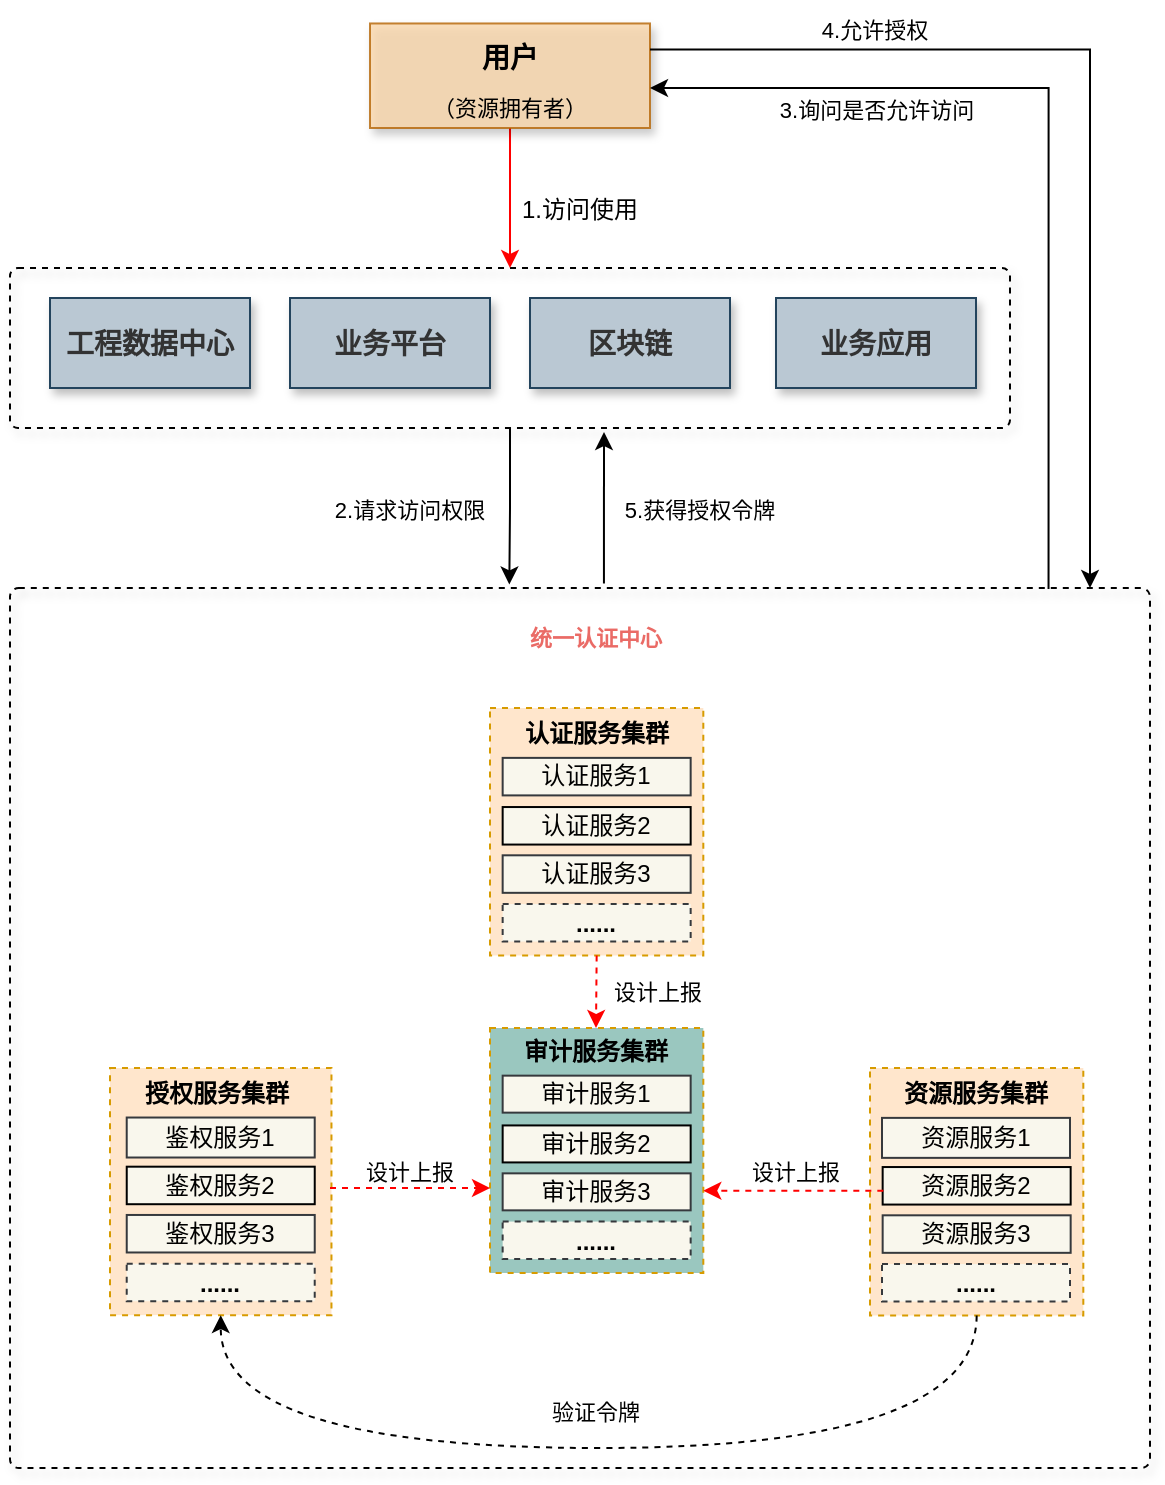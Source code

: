 <mxfile version="18.2.0" type="github" pages="2">
  <diagram id="8Mcmq0ioaoLnQd22ZTMx" name="第 1 页">
    <mxGraphModel dx="723" dy="438" grid="1" gridSize="10" guides="1" tooltips="1" connect="1" arrows="1" fold="1" page="1" pageScale="1" pageWidth="300" pageHeight="900" math="0" shadow="0">
      <root>
        <mxCell id="0" />
        <mxCell id="1" parent="0" />
        <mxCell id="Qy1Y6E39n3u61H79zV9y-25" value="" style="rounded=1;whiteSpace=wrap;html=1;shadow=1;fontSize=11;strokeWidth=1;fillColor=none;dashed=1;arcSize=5;" vertex="1" parent="1">
          <mxGeometry x="10" y="160" width="500" height="80" as="geometry" />
        </mxCell>
        <mxCell id="xZrQEDNqEejDbcOTDLVU-12" value="" style="text;html=1;fillColor=none;align=center;verticalAlign=middle;whiteSpace=wrap;fontSize=54;fontStyle=1;shadow=1;rounded=1;glass=0;sketch=0;arcSize=1;dashed=1;strokeWidth=1;container=0;strokeColor=default;" parent="1" vertex="1">
          <mxGeometry x="10" y="320" width="570" height="440" as="geometry" />
        </mxCell>
        <mxCell id="Qy1Y6E39n3u61H79zV9y-2" value="" style="edgeStyle=orthogonalEdgeStyle;elbow=horizontal;endArrow=classic;html=1;rounded=0;jumpStyle=none;exitX=0.5;exitY=1;exitDx=0;exitDy=0;entryX=0.438;entryY=-0.004;entryDx=0;entryDy=0;entryPerimeter=0;" edge="1" parent="1" source="Qy1Y6E39n3u61H79zV9y-25" target="xZrQEDNqEejDbcOTDLVU-12">
          <mxGeometry width="50" height="50" relative="1" as="geometry">
            <mxPoint x="410" y="320" as="sourcePoint" />
            <mxPoint x="270" y="320" as="targetPoint" />
          </mxGeometry>
        </mxCell>
        <mxCell id="Qy1Y6E39n3u61H79zV9y-9" value="" style="group" vertex="1" connectable="0" parent="1">
          <mxGeometry x="250" y="540" width="106.66" height="122.49" as="geometry" />
        </mxCell>
        <mxCell id="umusgo-0xjPPcqwDhXVJ-3" value="" style="rounded=0;whiteSpace=wrap;html=1;shadow=0;glass=0;sketch=0;fillColor=#9AC7BF;strokeColor=#d79b00;dashed=1;" parent="Qy1Y6E39n3u61H79zV9y-9" vertex="1">
          <mxGeometry width="106.66" height="122.49" as="geometry" />
        </mxCell>
        <mxCell id="umusgo-0xjPPcqwDhXVJ-4" value="&lt;font style=&quot;font-size: 12px;&quot;&gt;&lt;b&gt;审计服务集群&lt;/b&gt;&lt;/font&gt;" style="text;html=1;strokeColor=none;fillColor=none;align=center;verticalAlign=middle;whiteSpace=wrap;rounded=0;shadow=1;fontSize=16;" parent="Qy1Y6E39n3u61H79zV9y-9" vertex="1">
          <mxGeometry x="3.33" y="0.44" width="100" height="18.49" as="geometry" />
        </mxCell>
        <mxCell id="umusgo-0xjPPcqwDhXVJ-5" value="审计服务1" style="rounded=0;whiteSpace=wrap;html=1;shadow=0;fontSize=12;fillColor=#f9f7ed;strokeColor=#36393d;" parent="Qy1Y6E39n3u61H79zV9y-9" vertex="1">
          <mxGeometry x="6.33" y="23.826" width="94.0" height="18.493" as="geometry" />
        </mxCell>
        <mxCell id="umusgo-0xjPPcqwDhXVJ-6" value="审计服务2" style="rounded=0;whiteSpace=wrap;html=1;shadow=0;fontSize=12;fillColor=#f9f7ed;strokeColor=default;" parent="Qy1Y6E39n3u61H79zV9y-9" vertex="1">
          <mxGeometry x="6.33" y="48.717" width="94.0" height="18.493" as="geometry" />
        </mxCell>
        <mxCell id="umusgo-0xjPPcqwDhXVJ-7" value="审计服务3" style="rounded=0;whiteSpace=wrap;html=1;shadow=0;fontSize=12;fillColor=#f9f7ed;strokeColor=#36393d;" parent="Qy1Y6E39n3u61H79zV9y-9" vertex="1">
          <mxGeometry x="6.33" y="72.675" width="94.0" height="18.493" as="geometry" />
        </mxCell>
        <mxCell id="WMYxRCIe_ST6EQH2v5ZK-8" value="&lt;b&gt;......&lt;/b&gt;" style="rounded=0;whiteSpace=wrap;html=1;shadow=0;fontSize=12;fillColor=#f9f7ed;strokeColor=#36393d;dashed=1;verticalAlign=bottom;align=center;" vertex="1" parent="Qy1Y6E39n3u61H79zV9y-9">
          <mxGeometry x="6.33" y="96.786" width="94" height="18.759" as="geometry" />
        </mxCell>
        <mxCell id="Qy1Y6E39n3u61H79zV9y-6" value="" style="group" vertex="1" connectable="0" parent="1">
          <mxGeometry x="250" y="380" width="106.66" height="123.74" as="geometry" />
        </mxCell>
        <mxCell id="xZrQEDNqEejDbcOTDLVU-16" value="" style="rounded=0;whiteSpace=wrap;html=1;shadow=0;glass=0;sketch=0;fillColor=#ffe6cc;strokeColor=#d79b00;dashed=1;" parent="Qy1Y6E39n3u61H79zV9y-6" vertex="1">
          <mxGeometry width="106.66" height="123.74" as="geometry" />
        </mxCell>
        <mxCell id="xZrQEDNqEejDbcOTDLVU-17" value="&lt;span style=&quot;font-size: 12px;&quot;&gt;&lt;b&gt;认证服务集群&lt;/b&gt;&lt;/span&gt;" style="text;html=1;strokeColor=none;fillColor=none;align=center;verticalAlign=middle;whiteSpace=wrap;rounded=0;shadow=1;fontSize=16;" parent="Qy1Y6E39n3u61H79zV9y-6" vertex="1">
          <mxGeometry x="13.83" y="1.249" width="79" height="18.759" as="geometry" />
        </mxCell>
        <mxCell id="xZrQEDNqEejDbcOTDLVU-18" value="认证服务1" style="rounded=0;whiteSpace=wrap;html=1;shadow=0;fontSize=12;fillColor=#f9f7ed;strokeColor=#36393d;" parent="Qy1Y6E39n3u61H79zV9y-6" vertex="1">
          <mxGeometry x="6.33" y="24.938" width="94" height="18.759" as="geometry" />
        </mxCell>
        <mxCell id="xZrQEDNqEejDbcOTDLVU-19" value="认证服务2" style="rounded=0;whiteSpace=wrap;html=1;shadow=0;fontSize=12;fillColor=#f9f7ed;strokeColor=default;" parent="Qy1Y6E39n3u61H79zV9y-6" vertex="1">
          <mxGeometry x="6.33" y="49.519" width="94" height="18.759" as="geometry" />
        </mxCell>
        <mxCell id="xZrQEDNqEejDbcOTDLVU-20" value="认证服务3" style="rounded=0;whiteSpace=wrap;html=1;shadow=0;fontSize=12;fillColor=#f9f7ed;strokeColor=#36393d;" parent="Qy1Y6E39n3u61H79zV9y-6" vertex="1">
          <mxGeometry x="6.33" y="73.656" width="94" height="18.759" as="geometry" />
        </mxCell>
        <mxCell id="WMYxRCIe_ST6EQH2v5ZK-2" value="&lt;b&gt;......&lt;/b&gt;" style="rounded=0;whiteSpace=wrap;html=1;shadow=0;fontSize=12;fillColor=#f9f7ed;strokeColor=#36393d;dashed=1;verticalAlign=bottom;align=center;" vertex="1" parent="Qy1Y6E39n3u61H79zV9y-6">
          <mxGeometry x="6.33" y="98.036" width="94" height="18.759" as="geometry" />
        </mxCell>
        <mxCell id="Qy1Y6E39n3u61H79zV9y-8" value="" style="group" vertex="1" connectable="0" parent="1">
          <mxGeometry x="440" y="560" width="106.66" height="123.74" as="geometry" />
        </mxCell>
        <mxCell id="xZrQEDNqEejDbcOTDLVU-28" value="" style="rounded=0;whiteSpace=wrap;html=1;shadow=0;glass=0;sketch=0;fillColor=#ffe6cc;strokeColor=#d79b00;dashed=1;" parent="Qy1Y6E39n3u61H79zV9y-8" vertex="1">
          <mxGeometry width="106.66" height="123.74" as="geometry" />
        </mxCell>
        <mxCell id="xZrQEDNqEejDbcOTDLVU-29" value="&lt;font style=&quot;font-size: 12px;&quot;&gt;&lt;b&gt;资源服务集群&lt;/b&gt;&lt;/font&gt;" style="text;html=1;strokeColor=none;fillColor=none;align=center;verticalAlign=middle;whiteSpace=wrap;rounded=0;shadow=1;fontSize=16;" parent="Qy1Y6E39n3u61H79zV9y-8" vertex="1">
          <mxGeometry x="3" y="1.248" width="100" height="18.76" as="geometry" />
        </mxCell>
        <mxCell id="xZrQEDNqEejDbcOTDLVU-30" value="资源服务1" style="rounded=0;whiteSpace=wrap;html=1;shadow=0;fontSize=12;fillColor=#f9f7ed;strokeColor=#36393d;" parent="Qy1Y6E39n3u61H79zV9y-8" vertex="1">
          <mxGeometry x="6" y="24.938" width="94" height="19.99" as="geometry" />
        </mxCell>
        <mxCell id="xZrQEDNqEejDbcOTDLVU-31" value="资源服务2" style="rounded=0;whiteSpace=wrap;html=1;shadow=0;fontSize=12;fillColor=#f9f7ed;strokeColor=default;" parent="Qy1Y6E39n3u61H79zV9y-8" vertex="1">
          <mxGeometry x="6.33" y="49.519" width="94" height="18.759" as="geometry" />
        </mxCell>
        <mxCell id="xZrQEDNqEejDbcOTDLVU-32" value="资源服务3" style="rounded=0;whiteSpace=wrap;html=1;shadow=0;fontSize=12;fillColor=#f9f7ed;strokeColor=#36393d;" parent="Qy1Y6E39n3u61H79zV9y-8" vertex="1">
          <mxGeometry x="6.33" y="73.656" width="94" height="18.759" as="geometry" />
        </mxCell>
        <mxCell id="WMYxRCIe_ST6EQH2v5ZK-5" value="&lt;b&gt;......&lt;/b&gt;" style="rounded=0;whiteSpace=wrap;html=1;shadow=0;fontSize=12;fillColor=#f9f7ed;strokeColor=#36393d;dashed=1;verticalAlign=bottom;align=center;" vertex="1" parent="Qy1Y6E39n3u61H79zV9y-8">
          <mxGeometry x="6.0" y="98.036" width="94" height="18.759" as="geometry" />
        </mxCell>
        <mxCell id="Qy1Y6E39n3u61H79zV9y-7" value="" style="group" vertex="1" connectable="0" parent="1">
          <mxGeometry x="60.0" y="560" width="110.73" height="123.57" as="geometry" />
        </mxCell>
        <mxCell id="xZrQEDNqEejDbcOTDLVU-22" value="" style="rounded=0;whiteSpace=wrap;html=1;shadow=0;glass=0;sketch=0;fillColor=#ffe6cc;strokeColor=#d79b00;dashed=1;" parent="Qy1Y6E39n3u61H79zV9y-7" vertex="1">
          <mxGeometry width="110.73" height="123.57" as="geometry" />
        </mxCell>
        <mxCell id="xZrQEDNqEejDbcOTDLVU-23" value="&lt;font style=&quot;font-size: 12px;&quot;&gt;&lt;b&gt;授权服务集群&lt;/b&gt;&lt;/font&gt;" style="text;html=1;strokeColor=none;fillColor=none;align=center;verticalAlign=middle;whiteSpace=wrap;rounded=0;shadow=1;fontSize=16;" parent="Qy1Y6E39n3u61H79zV9y-7" vertex="1">
          <mxGeometry x="13.83" y="1.254" width="79" height="18.759" as="geometry" />
        </mxCell>
        <mxCell id="xZrQEDNqEejDbcOTDLVU-24" value="鉴权服务1" style="rounded=0;whiteSpace=wrap;html=1;shadow=0;fontSize=12;fillColor=#f9f7ed;strokeColor=#36393d;" parent="Qy1Y6E39n3u61H79zV9y-7" vertex="1">
          <mxGeometry x="8.36" y="24.763" width="94" height="19.99" as="geometry" />
        </mxCell>
        <mxCell id="xZrQEDNqEejDbcOTDLVU-25" value="鉴权服务2" style="rounded=0;whiteSpace=wrap;html=1;shadow=0;fontSize=12;fillColor=#f9f7ed;strokeColor=default;" parent="Qy1Y6E39n3u61H79zV9y-7" vertex="1">
          <mxGeometry x="8.37" y="49.344" width="94" height="18.759" as="geometry" />
        </mxCell>
        <mxCell id="xZrQEDNqEejDbcOTDLVU-26" value="鉴权服务3" style="rounded=0;whiteSpace=wrap;html=1;shadow=0;fontSize=12;fillColor=#f9f7ed;strokeColor=#36393d;" parent="Qy1Y6E39n3u61H79zV9y-7" vertex="1">
          <mxGeometry x="8.37" y="73.481" width="94" height="18.759" as="geometry" />
        </mxCell>
        <mxCell id="WMYxRCIe_ST6EQH2v5ZK-4" value="&lt;b&gt;......&lt;/b&gt;" style="rounded=0;whiteSpace=wrap;html=1;shadow=0;fontSize=12;fillColor=#f9f7ed;strokeColor=#36393d;dashed=1;verticalAlign=bottom;align=center;" vertex="1" parent="Qy1Y6E39n3u61H79zV9y-7">
          <mxGeometry x="8.36" y="97.866" width="94" height="18.759" as="geometry" />
        </mxCell>
        <mxCell id="Qy1Y6E39n3u61H79zV9y-18" style="edgeStyle=orthogonalEdgeStyle;rounded=0;jumpStyle=none;orthogonalLoop=1;jettySize=auto;html=1;entryX=0.5;entryY=0;entryDx=0;entryDy=0;fontSize=14;strokeColor=#FF0000;" edge="1" parent="1" source="Qy1Y6E39n3u61H79zV9y-15" target="Qy1Y6E39n3u61H79zV9y-25">
          <mxGeometry relative="1" as="geometry" />
        </mxCell>
        <mxCell id="Qy1Y6E39n3u61H79zV9y-15" value="&lt;font style=&quot;&quot;&gt;&lt;span style=&quot;font-weight: bold; font-size: 14px;&quot;&gt;用户&lt;br&gt;&lt;/span&gt;&lt;font style=&quot;font-size: 11px;&quot;&gt;（资源拥有者）&lt;/font&gt;&lt;/font&gt;" style="rounded=0;whiteSpace=wrap;html=1;shadow=1;glass=0;sketch=0;fontSize=20;fillColor=#fad7ac;strokeColor=#b46504;opacity=80;" vertex="1" parent="1">
          <mxGeometry x="190" y="37.73" width="140" height="52.27" as="geometry" />
        </mxCell>
        <mxCell id="Qy1Y6E39n3u61H79zV9y-19" value="&lt;font style=&quot;font-size: 12px;&quot;&gt;1.访问使用&lt;/font&gt;" style="text;html=1;strokeColor=none;fillColor=none;align=center;verticalAlign=middle;whiteSpace=wrap;rounded=0;shadow=1;fontSize=14;" vertex="1" parent="1">
          <mxGeometry x="255" y="120" width="80" height="20" as="geometry" />
        </mxCell>
        <mxCell id="Qy1Y6E39n3u61H79zV9y-20" value="&lt;font style=&quot;font-size: 11px;&quot;&gt;2.请求访问权限&lt;/font&gt;" style="text;html=1;strokeColor=none;fillColor=none;align=center;verticalAlign=middle;whiteSpace=wrap;rounded=0;shadow=1;fontSize=14;" vertex="1" parent="1">
          <mxGeometry x="165" y="270" width="90" height="20" as="geometry" />
        </mxCell>
        <mxCell id="Qy1Y6E39n3u61H79zV9y-22" value="" style="edgeStyle=orthogonalEdgeStyle;elbow=horizontal;endArrow=classic;html=1;rounded=0;jumpStyle=none;exitX=0.911;exitY=0.001;exitDx=0;exitDy=0;exitPerimeter=0;entryX=1;entryY=0.617;entryDx=0;entryDy=0;entryPerimeter=0;" edge="1" parent="1" source="xZrQEDNqEejDbcOTDLVU-12" target="Qy1Y6E39n3u61H79zV9y-15">
          <mxGeometry width="50" height="50" relative="1" as="geometry">
            <mxPoint x="530" y="300" as="sourcePoint" />
            <mxPoint x="340" y="80" as="targetPoint" />
            <Array as="points">
              <mxPoint x="529" y="70" />
            </Array>
          </mxGeometry>
        </mxCell>
        <mxCell id="Qy1Y6E39n3u61H79zV9y-23" value="&lt;font style=&quot;font-size: 11px;&quot;&gt;3.询问是否允许访问&lt;/font&gt;" style="text;html=1;strokeColor=none;fillColor=none;align=center;verticalAlign=middle;whiteSpace=wrap;rounded=0;shadow=1;fontSize=14;" vertex="1" parent="1">
          <mxGeometry x="386.66" y="70" width="113.34" height="20" as="geometry" />
        </mxCell>
        <mxCell id="Qy1Y6E39n3u61H79zV9y-29" value="&lt;b style=&quot;color: rgb(51, 51, 51); font-size: 14px;&quot;&gt;工程数据中心&lt;/b&gt;" style="rounded=0;whiteSpace=wrap;html=1;shadow=1;fontSize=11;strokeColor=#23445d;strokeWidth=1;fillColor=#bac8d3;" vertex="1" parent="1">
          <mxGeometry x="30" y="175" width="100" height="45" as="geometry" />
        </mxCell>
        <mxCell id="Qy1Y6E39n3u61H79zV9y-30" value="&lt;b style=&quot;color: rgb(51, 51, 51); font-size: 14px;&quot;&gt;业务平台&lt;/b&gt;" style="rounded=0;whiteSpace=wrap;html=1;shadow=1;fontSize=11;strokeColor=#23445d;strokeWidth=1;fillColor=#bac8d3;" vertex="1" parent="1">
          <mxGeometry x="150" y="175" width="100" height="45" as="geometry" />
        </mxCell>
        <mxCell id="Qy1Y6E39n3u61H79zV9y-31" value="&lt;b style=&quot;color: rgb(51, 51, 51); font-size: 14px;&quot;&gt;区块链&lt;/b&gt;" style="rounded=0;whiteSpace=wrap;html=1;shadow=1;fontSize=11;strokeColor=#23445d;strokeWidth=1;fillColor=#bac8d3;" vertex="1" parent="1">
          <mxGeometry x="270" y="175" width="100" height="45" as="geometry" />
        </mxCell>
        <mxCell id="Qy1Y6E39n3u61H79zV9y-32" value="&lt;b style=&quot;color: rgb(51, 51, 51); font-size: 14px;&quot;&gt;业务应用&lt;/b&gt;" style="rounded=0;whiteSpace=wrap;html=1;shadow=1;fontSize=11;strokeColor=#23445d;strokeWidth=1;fillColor=#bac8d3;" vertex="1" parent="1">
          <mxGeometry x="393" y="175" width="100" height="45" as="geometry" />
        </mxCell>
        <mxCell id="Qy1Y6E39n3u61H79zV9y-33" value="" style="edgeStyle=orthogonalEdgeStyle;elbow=horizontal;endArrow=classic;html=1;rounded=0;jumpStyle=none;exitX=1;exitY=0.25;exitDx=0;exitDy=0;" edge="1" parent="1" source="Qy1Y6E39n3u61H79zV9y-15">
          <mxGeometry width="50" height="50" relative="1" as="geometry">
            <mxPoint x="340" y="50" as="sourcePoint" />
            <mxPoint x="550" y="320" as="targetPoint" />
            <Array as="points">
              <mxPoint x="550" y="51" />
              <mxPoint x="550" y="320" />
            </Array>
          </mxGeometry>
        </mxCell>
        <mxCell id="Qy1Y6E39n3u61H79zV9y-36" value="&lt;font style=&quot;font-size: 11px;&quot;&gt;4.允许授权&lt;/font&gt;" style="text;html=1;strokeColor=none;fillColor=none;align=center;verticalAlign=middle;whiteSpace=wrap;rounded=0;shadow=1;fontSize=14;" vertex="1" parent="1">
          <mxGeometry x="386.33" y="30" width="113.34" height="20" as="geometry" />
        </mxCell>
        <mxCell id="Qy1Y6E39n3u61H79zV9y-37" value="" style="edgeStyle=orthogonalEdgeStyle;elbow=horizontal;endArrow=classic;html=1;rounded=0;jumpStyle=none;entryX=0.594;entryY=1.025;entryDx=0;entryDy=0;entryPerimeter=0;exitX=0.521;exitY=-0.005;exitDx=0;exitDy=0;exitPerimeter=0;" edge="1" parent="1" source="xZrQEDNqEejDbcOTDLVU-12" target="Qy1Y6E39n3u61H79zV9y-25">
          <mxGeometry width="50" height="50" relative="1" as="geometry">
            <mxPoint x="319" y="320" as="sourcePoint" />
            <mxPoint x="280" y="330" as="targetPoint" />
          </mxGeometry>
        </mxCell>
        <mxCell id="Qy1Y6E39n3u61H79zV9y-38" value="&lt;font style=&quot;font-size: 11px;&quot;&gt;5.获得授权令牌&lt;/font&gt;" style="text;html=1;strokeColor=none;fillColor=none;align=center;verticalAlign=middle;whiteSpace=wrap;rounded=0;shadow=1;fontSize=14;" vertex="1" parent="1">
          <mxGeometry x="310" y="270" width="90" height="20" as="geometry" />
        </mxCell>
        <mxCell id="Qy1Y6E39n3u61H79zV9y-46" style="edgeStyle=orthogonalEdgeStyle;rounded=0;jumpStyle=none;orthogonalLoop=1;jettySize=auto;html=1;fontSize=14;dashed=1;strokeColor=#FF0000;" edge="1" parent="1">
          <mxGeometry relative="1" as="geometry">
            <mxPoint x="446.66" y="621.37" as="sourcePoint" />
            <mxPoint x="356.66" y="621.37" as="targetPoint" />
          </mxGeometry>
        </mxCell>
        <mxCell id="Qy1Y6E39n3u61H79zV9y-47" style="edgeStyle=orthogonalEdgeStyle;rounded=0;jumpStyle=none;orthogonalLoop=1;jettySize=auto;html=1;fontSize=14;dashed=1;strokeColor=#FF0000;" edge="1" parent="1">
          <mxGeometry relative="1" as="geometry">
            <mxPoint x="170" y="620" as="sourcePoint" />
            <mxPoint x="250" y="620" as="targetPoint" />
          </mxGeometry>
        </mxCell>
        <mxCell id="Qy1Y6E39n3u61H79zV9y-48" style="edgeStyle=orthogonalEdgeStyle;rounded=0;jumpStyle=none;orthogonalLoop=1;jettySize=auto;html=1;fontSize=14;exitX=0.5;exitY=1;exitDx=0;exitDy=0;dashed=1;strokeColor=#FF0000;" edge="1" parent="1" source="xZrQEDNqEejDbcOTDLVU-16">
          <mxGeometry relative="1" as="geometry">
            <mxPoint x="450" y="630.935" as="sourcePoint" />
            <mxPoint x="303" y="540" as="targetPoint" />
          </mxGeometry>
        </mxCell>
        <mxCell id="Qy1Y6E39n3u61H79zV9y-50" value="&lt;b&gt;&lt;font color=&quot;#ea6b66&quot;&gt;统一认证中心&lt;/font&gt;&lt;/b&gt;" style="text;html=1;strokeColor=none;fillColor=none;align=center;verticalAlign=middle;whiteSpace=wrap;rounded=0;shadow=1;fontSize=11;" vertex="1" parent="1">
          <mxGeometry x="233.33" y="330" width="140" height="30" as="geometry" />
        </mxCell>
        <mxCell id="Qy1Y6E39n3u61H79zV9y-53" style="edgeStyle=orthogonalEdgeStyle;rounded=0;jumpStyle=none;orthogonalLoop=1;jettySize=auto;html=1;fontSize=14;curved=1;exitX=0.5;exitY=1;exitDx=0;exitDy=0;entryX=0.5;entryY=1;entryDx=0;entryDy=0;dashed=1;" edge="1" parent="1" source="xZrQEDNqEejDbcOTDLVU-28" target="xZrQEDNqEejDbcOTDLVU-22">
          <mxGeometry relative="1" as="geometry">
            <mxPoint x="260" y="451.833" as="sourcePoint" />
            <mxPoint x="123.333" y="601.254" as="targetPoint" />
            <Array as="points">
              <mxPoint x="493" y="750" />
              <mxPoint x="115" y="750" />
            </Array>
          </mxGeometry>
        </mxCell>
        <mxCell id="Qy1Y6E39n3u61H79zV9y-54" value="&lt;font color=&quot;#000000&quot;&gt;验证令牌&lt;/font&gt;" style="text;html=1;strokeColor=none;fillColor=none;align=center;verticalAlign=middle;whiteSpace=wrap;rounded=0;shadow=1;fontSize=11;fontColor=#97D077;" vertex="1" parent="1">
          <mxGeometry x="273" y="720" width="60" height="24" as="geometry" />
        </mxCell>
        <mxCell id="Qy1Y6E39n3u61H79zV9y-55" value="&lt;font style=&quot;font-size: 11px;&quot; color=&quot;#000000&quot;&gt;设计上报&lt;/font&gt;" style="text;html=1;strokeColor=none;fillColor=none;align=center;verticalAlign=middle;whiteSpace=wrap;rounded=0;shadow=1;fontSize=11;fontColor=#97D077;" vertex="1" parent="1">
          <mxGeometry x="373.33" y="600" width="60" height="24" as="geometry" />
        </mxCell>
        <mxCell id="Qy1Y6E39n3u61H79zV9y-56" value="&lt;font style=&quot;font-size: 11px;&quot; color=&quot;#000000&quot;&gt;设计上报&lt;/font&gt;" style="text;html=1;strokeColor=none;fillColor=none;align=center;verticalAlign=middle;whiteSpace=wrap;rounded=0;shadow=1;fontSize=11;fontColor=#97D077;" vertex="1" parent="1">
          <mxGeometry x="304" y="510" width="60" height="24" as="geometry" />
        </mxCell>
        <mxCell id="Qy1Y6E39n3u61H79zV9y-57" value="&lt;font style=&quot;font-size: 11px;&quot; color=&quot;#000000&quot;&gt;设计上报&lt;/font&gt;" style="text;html=1;strokeColor=none;fillColor=none;align=center;verticalAlign=middle;whiteSpace=wrap;rounded=0;shadow=1;fontSize=11;fontColor=#97D077;" vertex="1" parent="1">
          <mxGeometry x="180" y="600" width="60" height="24" as="geometry" />
        </mxCell>
      </root>
    </mxGraphModel>
  </diagram>
  <diagram id="HrFjFPu9NfcljseWr6zG" name="第 2 页">
    <mxGraphModel dx="868" dy="525" grid="1" gridSize="10" guides="1" tooltips="1" connect="1" arrows="1" fold="1" page="1" pageScale="1" pageWidth="300" pageHeight="900" math="0" shadow="0">
      <root>
        <mxCell id="0" />
        <mxCell id="1" parent="0" />
      </root>
    </mxGraphModel>
  </diagram>
</mxfile>
